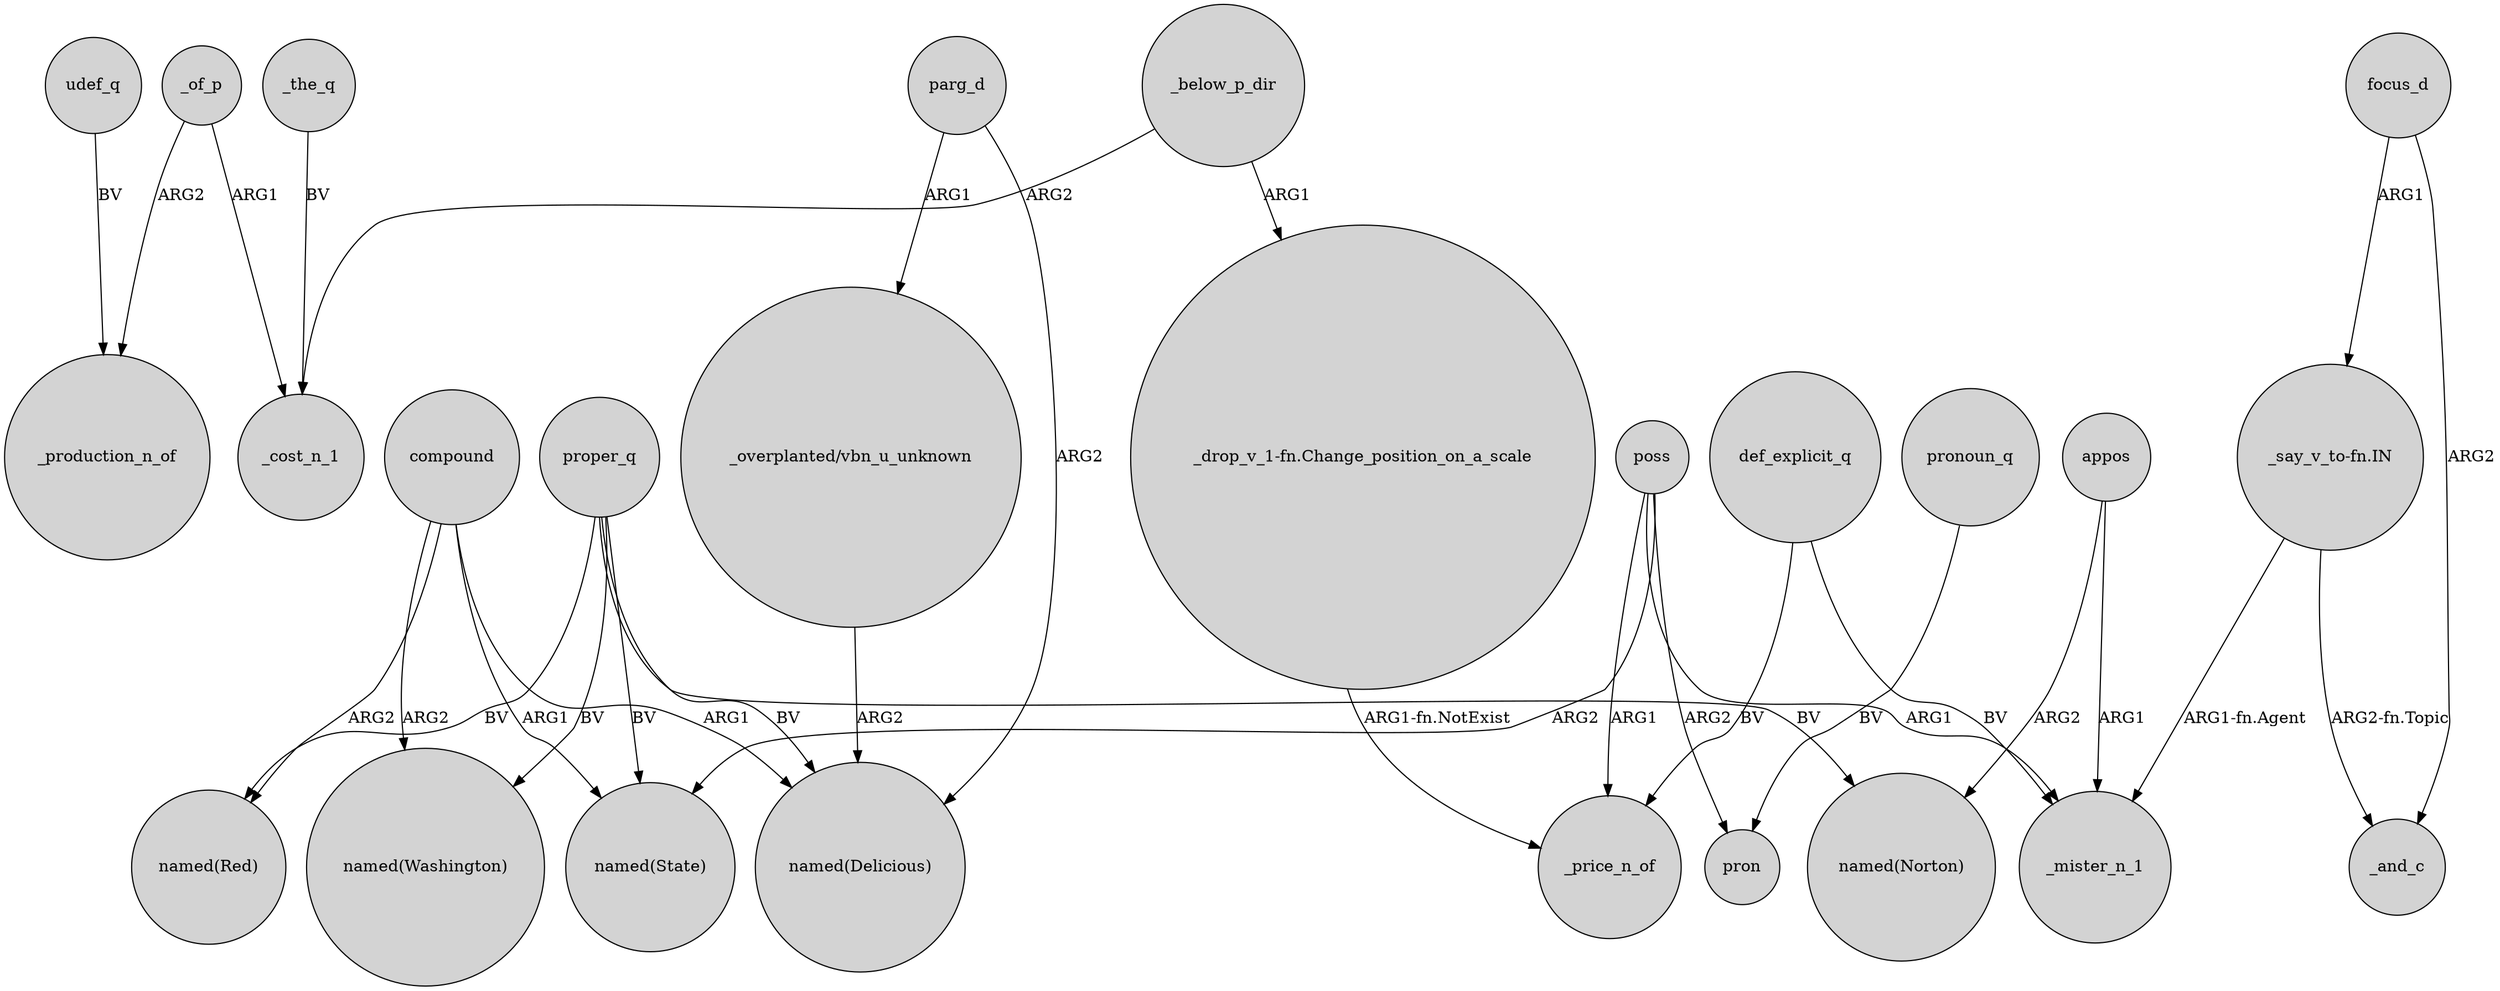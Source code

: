 digraph {
	node [shape=circle style=filled]
	udef_q -> _production_n_of [label=BV]
	poss -> "named(State)" [label=ARG2]
	parg_d -> "named(Delicious)" [label=ARG2]
	poss -> _price_n_of [label=ARG1]
	_below_p_dir -> _cost_n_1 [label=ARG2]
	poss -> pron [label=ARG2]
	proper_q -> "named(Norton)" [label=BV]
	poss -> _mister_n_1 [label=ARG1]
	_below_p_dir -> "_drop_v_1-fn.Change_position_on_a_scale" [label=ARG1]
	focus_d -> _and_c [label=ARG2]
	def_explicit_q -> _price_n_of [label=BV]
	_the_q -> _cost_n_1 [label=BV]
	proper_q -> "named(Washington)" [label=BV]
	_of_p -> _cost_n_1 [label=ARG1]
	pronoun_q -> pron [label=BV]
	compound -> "named(State)" [label=ARG1]
	proper_q -> "named(Delicious)" [label=BV]
	parg_d -> "_overplanted/vbn_u_unknown" [label=ARG1]
	_of_p -> _production_n_of [label=ARG2]
	def_explicit_q -> _mister_n_1 [label=BV]
	"_say_v_to-fn.IN" -> _and_c [label="ARG2-fn.Topic"]
	compound -> "named(Delicious)" [label=ARG1]
	proper_q -> "named(Red)" [label=BV]
	compound -> "named(Red)" [label=ARG2]
	appos -> _mister_n_1 [label=ARG1]
	proper_q -> "named(State)" [label=BV]
	"_drop_v_1-fn.Change_position_on_a_scale" -> _price_n_of [label="ARG1-fn.NotExist"]
	compound -> "named(Washington)" [label=ARG2]
	"_overplanted/vbn_u_unknown" -> "named(Delicious)" [label=ARG2]
	"_say_v_to-fn.IN" -> _mister_n_1 [label="ARG1-fn.Agent"]
	appos -> "named(Norton)" [label=ARG2]
	focus_d -> "_say_v_to-fn.IN" [label=ARG1]
}
